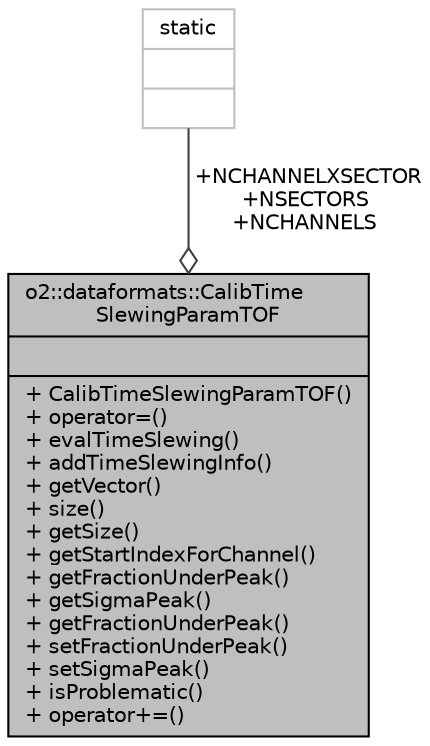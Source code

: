 digraph "o2::dataformats::CalibTimeSlewingParamTOF"
{
 // INTERACTIVE_SVG=YES
  bgcolor="transparent";
  edge [fontname="Helvetica",fontsize="10",labelfontname="Helvetica",labelfontsize="10"];
  node [fontname="Helvetica",fontsize="10",shape=record];
  Node1 [label="{o2::dataformats::CalibTime\lSlewingParamTOF\n||+ CalibTimeSlewingParamTOF()\l+ operator=()\l+ evalTimeSlewing()\l+ addTimeSlewingInfo()\l+ getVector()\l+ size()\l+ getSize()\l+ getStartIndexForChannel()\l+ getFractionUnderPeak()\l+ getSigmaPeak()\l+ getFractionUnderPeak()\l+ setFractionUnderPeak()\l+ setSigmaPeak()\l+ isProblematic()\l+ operator+=()\l}",height=0.2,width=0.4,color="black", fillcolor="grey75", style="filled", fontcolor="black"];
  Node2 -> Node1 [color="grey25",fontsize="10",style="solid",label=" +NCHANNELXSECTOR\n+NSECTORS\n+NCHANNELS" ,arrowhead="odiamond",fontname="Helvetica"];
  Node2 [label="{static\n||}",height=0.2,width=0.4,color="grey75"];
}
